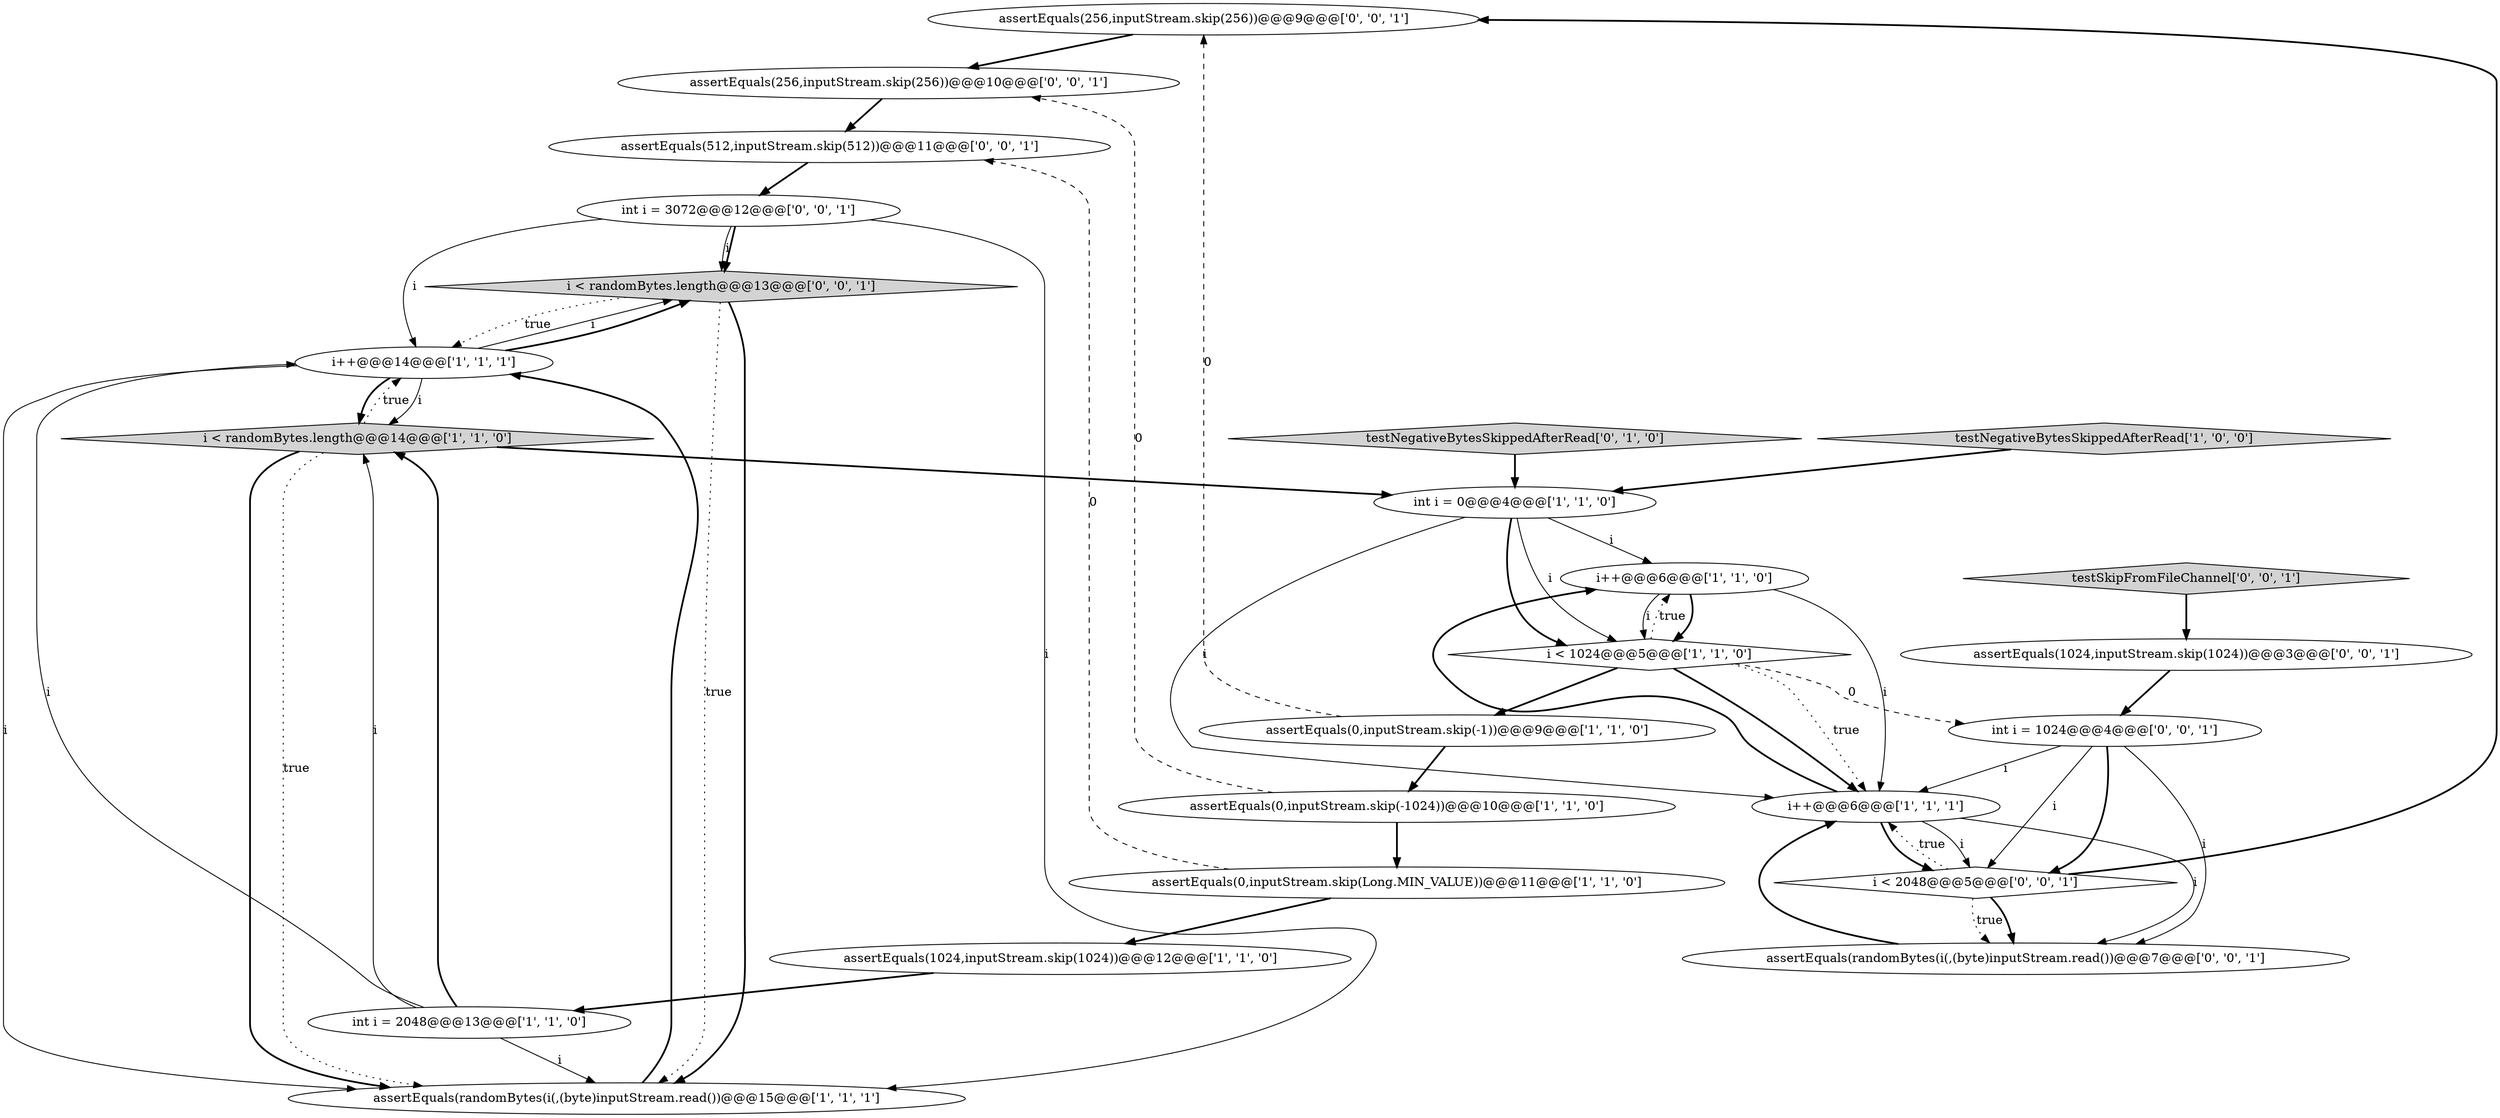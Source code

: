 digraph {
21 [style = filled, label = "assertEquals(256,inputStream.skip(256))@@@9@@@['0', '0', '1']", fillcolor = white, shape = ellipse image = "AAA0AAABBB3BBB"];
9 [style = filled, label = "testNegativeBytesSkippedAfterRead['1', '0', '0']", fillcolor = lightgray, shape = diamond image = "AAA0AAABBB1BBB"];
1 [style = filled, label = "assertEquals(0,inputStream.skip(Long.MIN_VALUE))@@@11@@@['1', '1', '0']", fillcolor = white, shape = ellipse image = "AAA0AAABBB1BBB"];
23 [style = filled, label = "i < randomBytes.length@@@13@@@['0', '0', '1']", fillcolor = lightgray, shape = diamond image = "AAA0AAABBB3BBB"];
2 [style = filled, label = "assertEquals(1024,inputStream.skip(1024))@@@12@@@['1', '1', '0']", fillcolor = white, shape = ellipse image = "AAA0AAABBB1BBB"];
16 [style = filled, label = "assertEquals(randomBytes(i(,(byte)inputStream.read())@@@7@@@['0', '0', '1']", fillcolor = white, shape = ellipse image = "AAA0AAABBB3BBB"];
8 [style = filled, label = "i++@@@6@@@['1', '1', '0']", fillcolor = white, shape = ellipse image = "AAA0AAABBB1BBB"];
0 [style = filled, label = "i++@@@14@@@['1', '1', '1']", fillcolor = white, shape = ellipse image = "AAA0AAABBB1BBB"];
20 [style = filled, label = "assertEquals(512,inputStream.skip(512))@@@11@@@['0', '0', '1']", fillcolor = white, shape = ellipse image = "AAA0AAABBB3BBB"];
3 [style = filled, label = "i++@@@6@@@['1', '1', '1']", fillcolor = white, shape = ellipse image = "AAA0AAABBB1BBB"];
12 [style = filled, label = "assertEquals(0,inputStream.skip(-1024))@@@10@@@['1', '1', '0']", fillcolor = white, shape = ellipse image = "AAA0AAABBB1BBB"];
13 [style = filled, label = "testNegativeBytesSkippedAfterRead['0', '1', '0']", fillcolor = lightgray, shape = diamond image = "AAA0AAABBB2BBB"];
10 [style = filled, label = "i < 1024@@@5@@@['1', '1', '0']", fillcolor = white, shape = diamond image = "AAA0AAABBB1BBB"];
15 [style = filled, label = "i < 2048@@@5@@@['0', '0', '1']", fillcolor = white, shape = diamond image = "AAA0AAABBB3BBB"];
4 [style = filled, label = "i < randomBytes.length@@@14@@@['1', '1', '0']", fillcolor = lightgray, shape = diamond image = "AAA0AAABBB1BBB"];
22 [style = filled, label = "int i = 3072@@@12@@@['0', '0', '1']", fillcolor = white, shape = ellipse image = "AAA0AAABBB3BBB"];
18 [style = filled, label = "assertEquals(256,inputStream.skip(256))@@@10@@@['0', '0', '1']", fillcolor = white, shape = ellipse image = "AAA0AAABBB3BBB"];
17 [style = filled, label = "assertEquals(1024,inputStream.skip(1024))@@@3@@@['0', '0', '1']", fillcolor = white, shape = ellipse image = "AAA0AAABBB3BBB"];
6 [style = filled, label = "int i = 2048@@@13@@@['1', '1', '0']", fillcolor = white, shape = ellipse image = "AAA0AAABBB1BBB"];
7 [style = filled, label = "assertEquals(0,inputStream.skip(-1))@@@9@@@['1', '1', '0']", fillcolor = white, shape = ellipse image = "AAA0AAABBB1BBB"];
5 [style = filled, label = "int i = 0@@@4@@@['1', '1', '0']", fillcolor = white, shape = ellipse image = "AAA0AAABBB1BBB"];
11 [style = filled, label = "assertEquals(randomBytes(i(,(byte)inputStream.read())@@@15@@@['1', '1', '1']", fillcolor = white, shape = ellipse image = "AAA0AAABBB1BBB"];
19 [style = filled, label = "testSkipFromFileChannel['0', '0', '1']", fillcolor = lightgray, shape = diamond image = "AAA0AAABBB3BBB"];
14 [style = filled, label = "int i = 1024@@@4@@@['0', '0', '1']", fillcolor = white, shape = ellipse image = "AAA0AAABBB3BBB"];
16->3 [style = bold, label=""];
5->10 [style = bold, label=""];
8->10 [style = bold, label=""];
10->8 [style = dotted, label="true"];
6->4 [style = solid, label="i"];
3->16 [style = solid, label="i"];
7->21 [style = dashed, label="0"];
8->3 [style = solid, label="i"];
5->3 [style = solid, label="i"];
7->12 [style = bold, label=""];
2->6 [style = bold, label=""];
15->21 [style = bold, label=""];
4->0 [style = dotted, label="true"];
4->11 [style = dotted, label="true"];
10->3 [style = dotted, label="true"];
3->15 [style = solid, label="i"];
10->3 [style = bold, label=""];
3->15 [style = bold, label=""];
19->17 [style = bold, label=""];
0->4 [style = solid, label="i"];
15->16 [style = dotted, label="true"];
15->16 [style = bold, label=""];
12->1 [style = bold, label=""];
14->3 [style = solid, label="i"];
10->7 [style = bold, label=""];
22->0 [style = solid, label="i"];
21->18 [style = bold, label=""];
22->23 [style = bold, label=""];
22->23 [style = solid, label="i"];
20->22 [style = bold, label=""];
0->23 [style = solid, label="i"];
6->0 [style = solid, label="i"];
14->16 [style = solid, label="i"];
15->3 [style = dotted, label="true"];
1->20 [style = dashed, label="0"];
6->4 [style = bold, label=""];
18->20 [style = bold, label=""];
11->0 [style = bold, label=""];
0->23 [style = bold, label=""];
6->11 [style = solid, label="i"];
0->4 [style = bold, label=""];
17->14 [style = bold, label=""];
3->8 [style = bold, label=""];
0->11 [style = solid, label="i"];
8->10 [style = solid, label="i"];
23->11 [style = dotted, label="true"];
13->5 [style = bold, label=""];
9->5 [style = bold, label=""];
22->11 [style = solid, label="i"];
12->18 [style = dashed, label="0"];
14->15 [style = bold, label=""];
1->2 [style = bold, label=""];
14->15 [style = solid, label="i"];
23->11 [style = bold, label=""];
4->11 [style = bold, label=""];
5->10 [style = solid, label="i"];
4->5 [style = bold, label=""];
23->0 [style = dotted, label="true"];
10->14 [style = dashed, label="0"];
5->8 [style = solid, label="i"];
}
